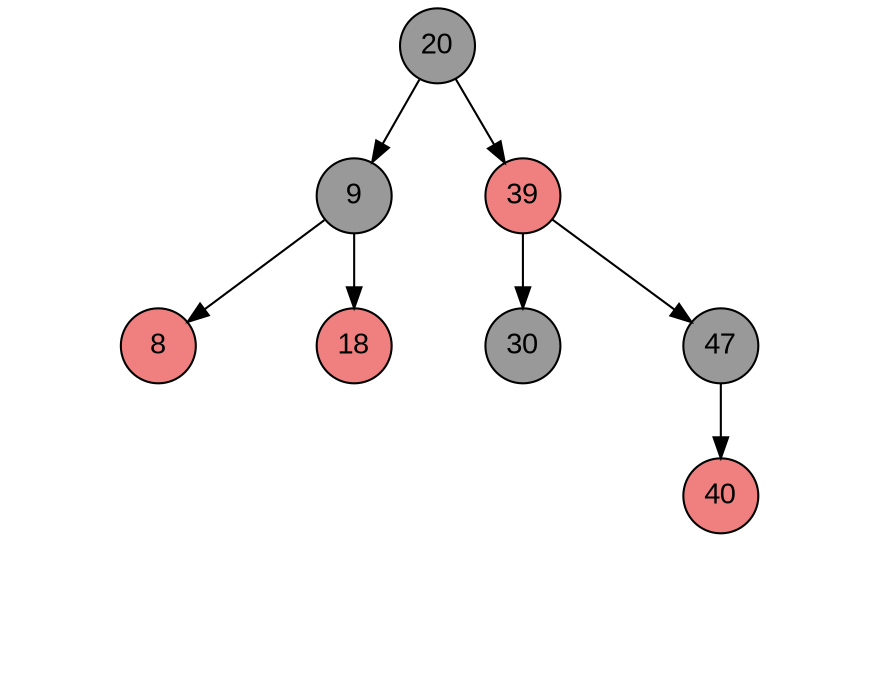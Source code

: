 digraph BST {
  node [fontname="Arial", shape=circle, fixedsize=true];
  20 [fillcolor=grey60 style=filled]
  9 [fillcolor=grey60 style=filled]
  20 -> 9;
  9 [fillcolor=grey60 style=filled]
  8 [fillcolor=lightcoral style=filled]
  9 -> 8;
  null0 [ label="X", style="invis"];
  8 [ fillcolor = lightcoral style=filled];
  8 -> null0[ style=invis ];
  null1 [ label="X", style="invis"];
  8 [ fillcolor = lightcoral style=filled];
  8 -> null1[ style=invis ];
  9 [fillcolor=grey60 style=filled]
  18 [fillcolor=lightcoral style=filled];
  9 -> 18;
  null2 [ label="X", style="invis"];
  18 [ fillcolor = lightcoral style=filled];
  18 -> null2[ style=invis ];
  null3 [ label="X", style="invis"];
  18 [ fillcolor = lightcoral style=filled];
  18 -> null3[ style=invis ];
  20 [fillcolor=grey60 style=filled]
  39 [fillcolor=lightcoral style=filled];
  20 -> 39;
  39 [fillcolor=lightcoral style=filled]
  30 [fillcolor=grey60 style=filled]
  39 -> 30;
  null4 [ label="X", style="invis"];
  30 [ fillcolor = grey60 style=filled];
  30 -> null4[ style=invis ];
  null5 [ label="X", style="invis"];
  30 [ fillcolor = grey60 style=filled];
  30 -> null5[ style=invis ];
  39 [fillcolor=lightcoral style=filled]
  47 [fillcolor=grey60 style=filled];
  39 -> 47;
  47 [fillcolor=grey60 style=filled]
  40 [fillcolor=lightcoral style=filled]
  47 -> 40;
  null6 [ label="X", style="invis"];
  40 [ fillcolor = lightcoral style=filled];
  40 -> null6[ style=invis ];
  null7 [ label="X", style="invis"];
  40 [ fillcolor = lightcoral style=filled];
  40 -> null7[ style=invis ];
  null8 [ label="X", style="invis"];
  47 [ fillcolor = grey60 style=filled];
  47 -> null8[ style=invis ];
}
